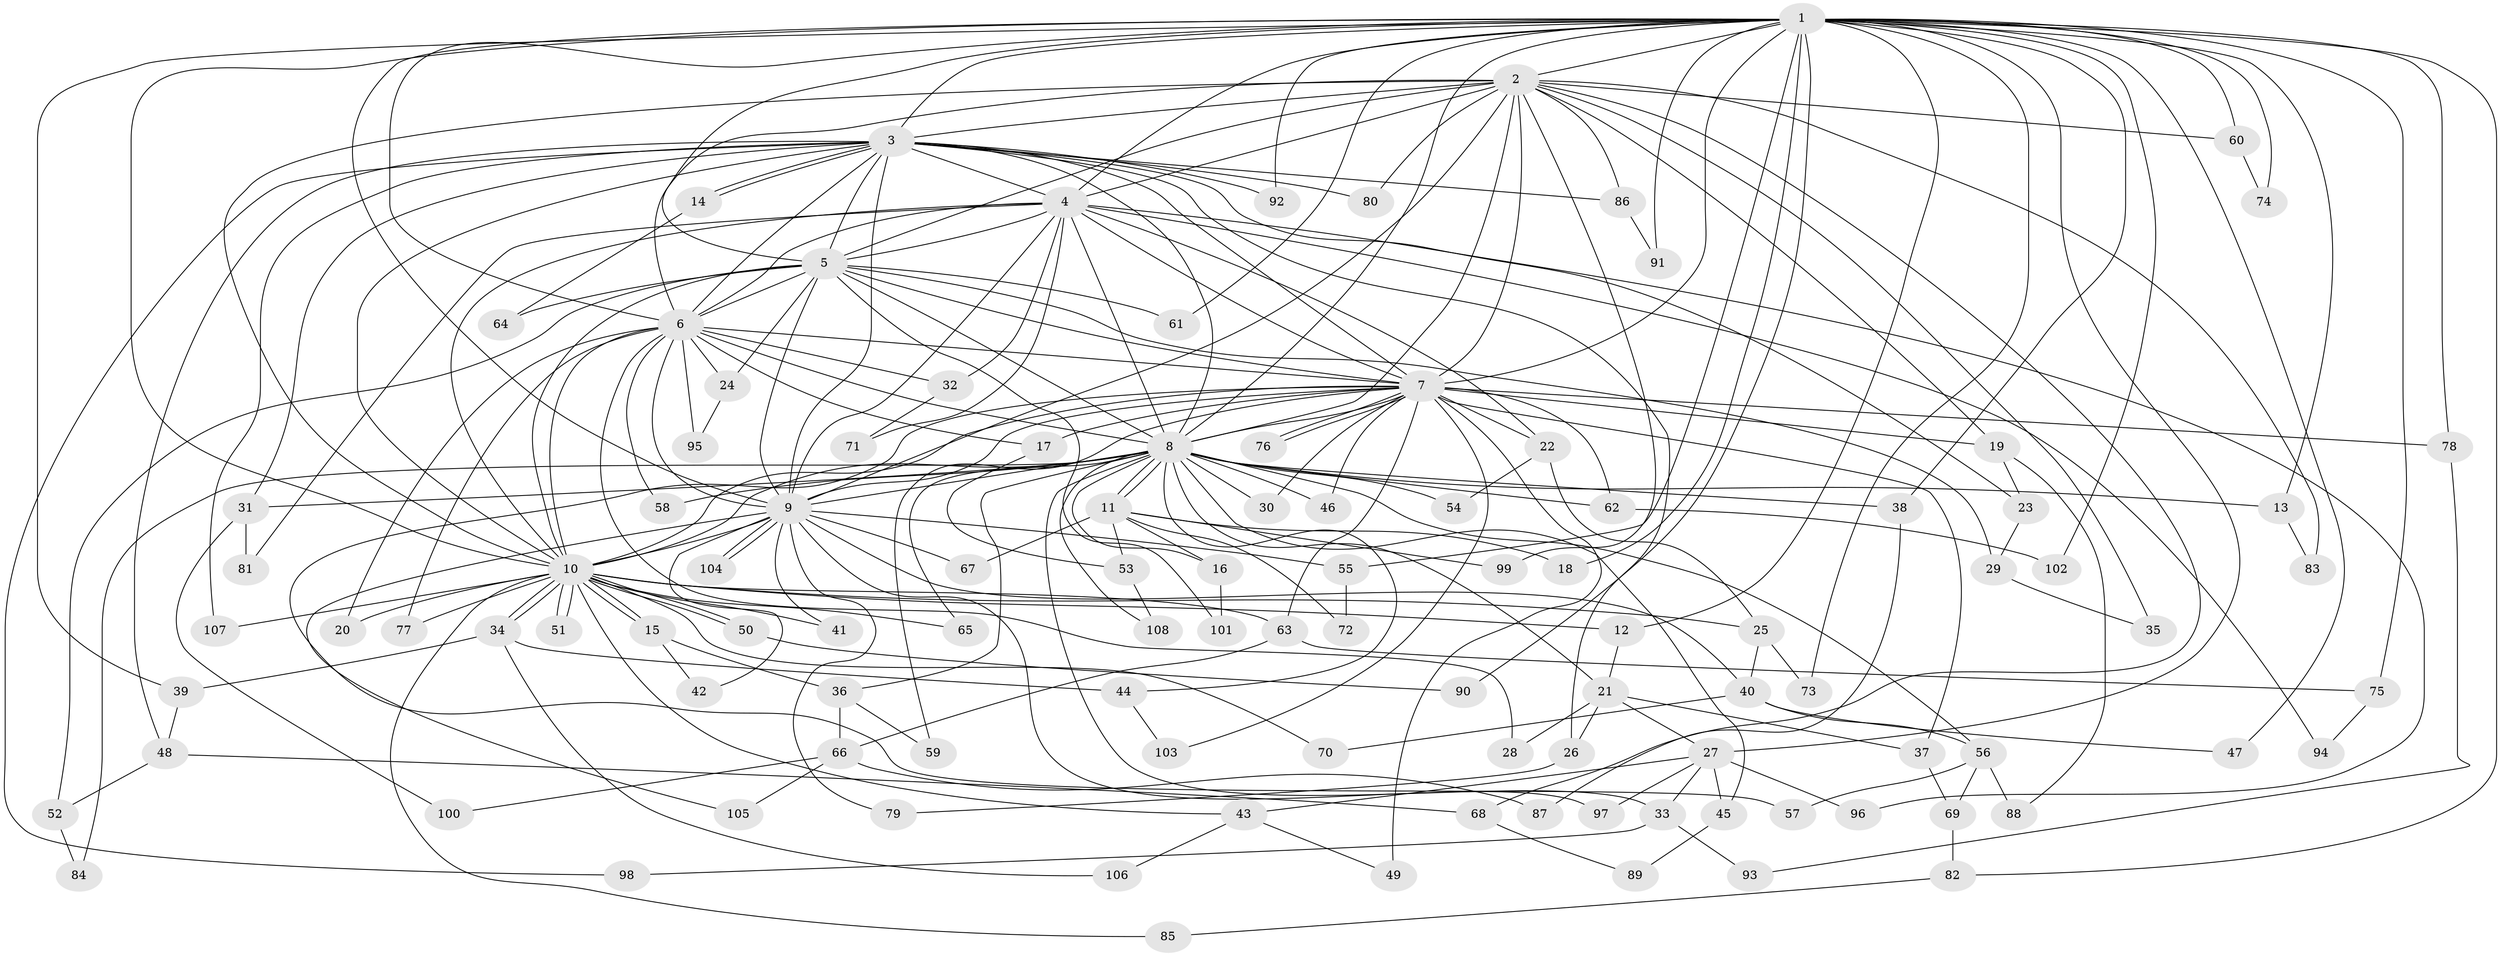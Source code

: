 // coarse degree distribution, {26: 0.02631578947368421, 17: 0.013157894736842105, 19: 0.013157894736842105, 14: 0.039473684210526314, 18: 0.013157894736842105, 3: 0.3026315789473684, 7: 0.02631578947368421, 4: 0.13157894736842105, 23: 0.013157894736842105, 6: 0.013157894736842105, 22: 0.013157894736842105, 2: 0.3157894736842105, 5: 0.039473684210526314, 1: 0.039473684210526314}
// Generated by graph-tools (version 1.1) at 2025/36/03/04/25 23:36:24]
// undirected, 108 vertices, 241 edges
graph export_dot {
  node [color=gray90,style=filled];
  1;
  2;
  3;
  4;
  5;
  6;
  7;
  8;
  9;
  10;
  11;
  12;
  13;
  14;
  15;
  16;
  17;
  18;
  19;
  20;
  21;
  22;
  23;
  24;
  25;
  26;
  27;
  28;
  29;
  30;
  31;
  32;
  33;
  34;
  35;
  36;
  37;
  38;
  39;
  40;
  41;
  42;
  43;
  44;
  45;
  46;
  47;
  48;
  49;
  50;
  51;
  52;
  53;
  54;
  55;
  56;
  57;
  58;
  59;
  60;
  61;
  62;
  63;
  64;
  65;
  66;
  67;
  68;
  69;
  70;
  71;
  72;
  73;
  74;
  75;
  76;
  77;
  78;
  79;
  80;
  81;
  82;
  83;
  84;
  85;
  86;
  87;
  88;
  89;
  90;
  91;
  92;
  93;
  94;
  95;
  96;
  97;
  98;
  99;
  100;
  101;
  102;
  103;
  104;
  105;
  106;
  107;
  108;
  1 -- 2;
  1 -- 3;
  1 -- 4;
  1 -- 5;
  1 -- 6;
  1 -- 7;
  1 -- 8;
  1 -- 9;
  1 -- 10;
  1 -- 12;
  1 -- 13;
  1 -- 18;
  1 -- 27;
  1 -- 38;
  1 -- 39;
  1 -- 47;
  1 -- 55;
  1 -- 60;
  1 -- 61;
  1 -- 73;
  1 -- 74;
  1 -- 75;
  1 -- 78;
  1 -- 82;
  1 -- 90;
  1 -- 91;
  1 -- 92;
  1 -- 102;
  2 -- 3;
  2 -- 4;
  2 -- 5;
  2 -- 6;
  2 -- 7;
  2 -- 8;
  2 -- 9;
  2 -- 10;
  2 -- 19;
  2 -- 35;
  2 -- 60;
  2 -- 68;
  2 -- 80;
  2 -- 83;
  2 -- 86;
  2 -- 99;
  3 -- 4;
  3 -- 5;
  3 -- 6;
  3 -- 7;
  3 -- 8;
  3 -- 9;
  3 -- 10;
  3 -- 14;
  3 -- 14;
  3 -- 23;
  3 -- 26;
  3 -- 31;
  3 -- 48;
  3 -- 80;
  3 -- 86;
  3 -- 92;
  3 -- 98;
  3 -- 107;
  4 -- 5;
  4 -- 6;
  4 -- 7;
  4 -- 8;
  4 -- 9;
  4 -- 10;
  4 -- 22;
  4 -- 32;
  4 -- 71;
  4 -- 81;
  4 -- 94;
  4 -- 96;
  5 -- 6;
  5 -- 7;
  5 -- 8;
  5 -- 9;
  5 -- 10;
  5 -- 24;
  5 -- 29;
  5 -- 52;
  5 -- 61;
  5 -- 64;
  5 -- 101;
  6 -- 7;
  6 -- 8;
  6 -- 9;
  6 -- 10;
  6 -- 17;
  6 -- 20;
  6 -- 24;
  6 -- 28;
  6 -- 32;
  6 -- 58;
  6 -- 77;
  6 -- 95;
  7 -- 8;
  7 -- 9;
  7 -- 10;
  7 -- 17;
  7 -- 19;
  7 -- 22;
  7 -- 30;
  7 -- 37;
  7 -- 46;
  7 -- 49;
  7 -- 57;
  7 -- 59;
  7 -- 62;
  7 -- 63;
  7 -- 76;
  7 -- 76;
  7 -- 78;
  7 -- 103;
  8 -- 9;
  8 -- 10;
  8 -- 11;
  8 -- 11;
  8 -- 13;
  8 -- 16;
  8 -- 21;
  8 -- 30;
  8 -- 31;
  8 -- 33;
  8 -- 36;
  8 -- 38;
  8 -- 44;
  8 -- 45;
  8 -- 46;
  8 -- 54;
  8 -- 56;
  8 -- 58;
  8 -- 62;
  8 -- 65;
  8 -- 84;
  8 -- 108;
  9 -- 10;
  9 -- 40;
  9 -- 41;
  9 -- 42;
  9 -- 55;
  9 -- 67;
  9 -- 79;
  9 -- 97;
  9 -- 104;
  9 -- 104;
  9 -- 105;
  10 -- 12;
  10 -- 15;
  10 -- 15;
  10 -- 20;
  10 -- 25;
  10 -- 34;
  10 -- 34;
  10 -- 41;
  10 -- 43;
  10 -- 50;
  10 -- 50;
  10 -- 51;
  10 -- 51;
  10 -- 63;
  10 -- 65;
  10 -- 70;
  10 -- 77;
  10 -- 85;
  10 -- 107;
  11 -- 16;
  11 -- 18;
  11 -- 53;
  11 -- 67;
  11 -- 72;
  11 -- 99;
  12 -- 21;
  13 -- 83;
  14 -- 64;
  15 -- 36;
  15 -- 42;
  16 -- 101;
  17 -- 53;
  19 -- 23;
  19 -- 88;
  21 -- 26;
  21 -- 27;
  21 -- 28;
  21 -- 37;
  22 -- 25;
  22 -- 54;
  23 -- 29;
  24 -- 95;
  25 -- 40;
  25 -- 73;
  26 -- 79;
  27 -- 33;
  27 -- 43;
  27 -- 45;
  27 -- 96;
  27 -- 97;
  29 -- 35;
  31 -- 81;
  31 -- 100;
  32 -- 71;
  33 -- 93;
  33 -- 98;
  34 -- 39;
  34 -- 44;
  34 -- 106;
  36 -- 59;
  36 -- 66;
  37 -- 69;
  38 -- 87;
  39 -- 48;
  40 -- 47;
  40 -- 56;
  40 -- 70;
  43 -- 49;
  43 -- 106;
  44 -- 103;
  45 -- 89;
  48 -- 52;
  48 -- 68;
  50 -- 90;
  52 -- 84;
  53 -- 108;
  55 -- 72;
  56 -- 57;
  56 -- 69;
  56 -- 88;
  60 -- 74;
  62 -- 102;
  63 -- 66;
  63 -- 75;
  66 -- 87;
  66 -- 100;
  66 -- 105;
  68 -- 89;
  69 -- 82;
  75 -- 94;
  78 -- 93;
  82 -- 85;
  86 -- 91;
}
